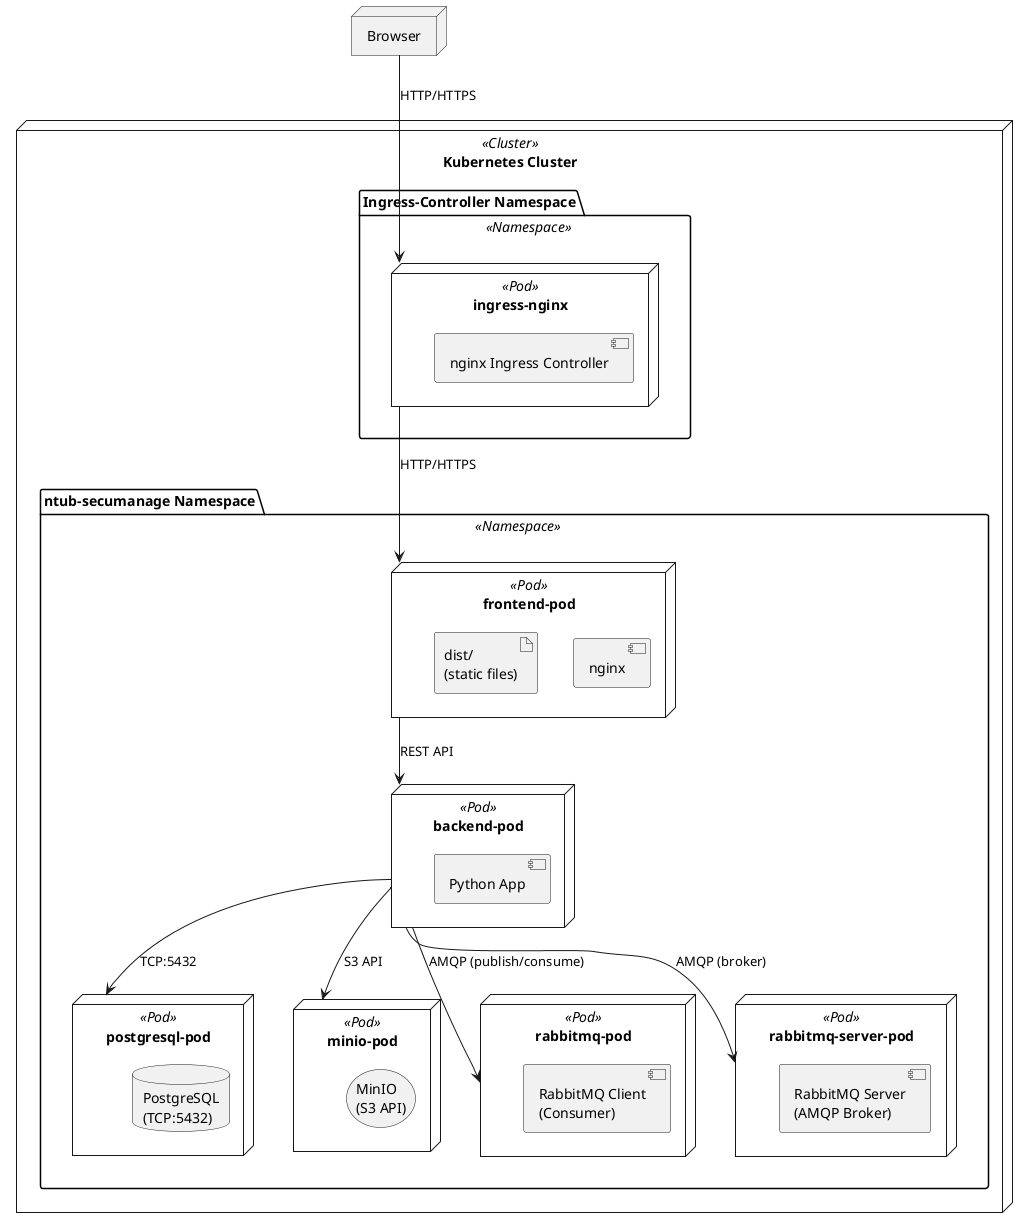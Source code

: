 @startuml
node "Browser" 

node "Kubernetes Cluster" <<Cluster>> {
  package "Ingress-Controller Namespace" <<Namespace>> {
    node "ingress-nginx" <<Pod>> as IngressController {
      component "nginx Ingress Controller"
    }
  }
  package "ntub-secumanage Namespace" <<Namespace>> {
    node "frontend-pod" <<Pod>> as FE {
      component "nginx"
      artifact "dist/\n(static files)"
    }
    node "backend-pod" <<Pod>> as BE {
      component "Python App"
    }
    node "postgresql-pod" <<Pod>> as DB {
      database "PostgreSQL\n(TCP:5432)"
    }
    node "minio-pod" <<Pod>> as S3 {
      storage "MinIO\n(S3 API)"
    }
    node "rabbitmq-pod" <<Pod>> as RMQ {
      component "RabbitMQ Client\n(Consumer)"
    }
    node "rabbitmq-server-pod" <<Pod>> as RMQS {
      component "RabbitMQ Server\n(AMQP Broker)"
    }
  }
}

Browser --> IngressController : HTTP/HTTPS
IngressController --> FE   : HTTP/HTTPS
FE               --> BE   : REST API
BE               --> DB   : TCP:5432
BE               --> S3   : S3 API
BE               --> RMQ  : AMQP (publish/consume)
BE               --> RMQS : AMQP (broker)
@enduml
